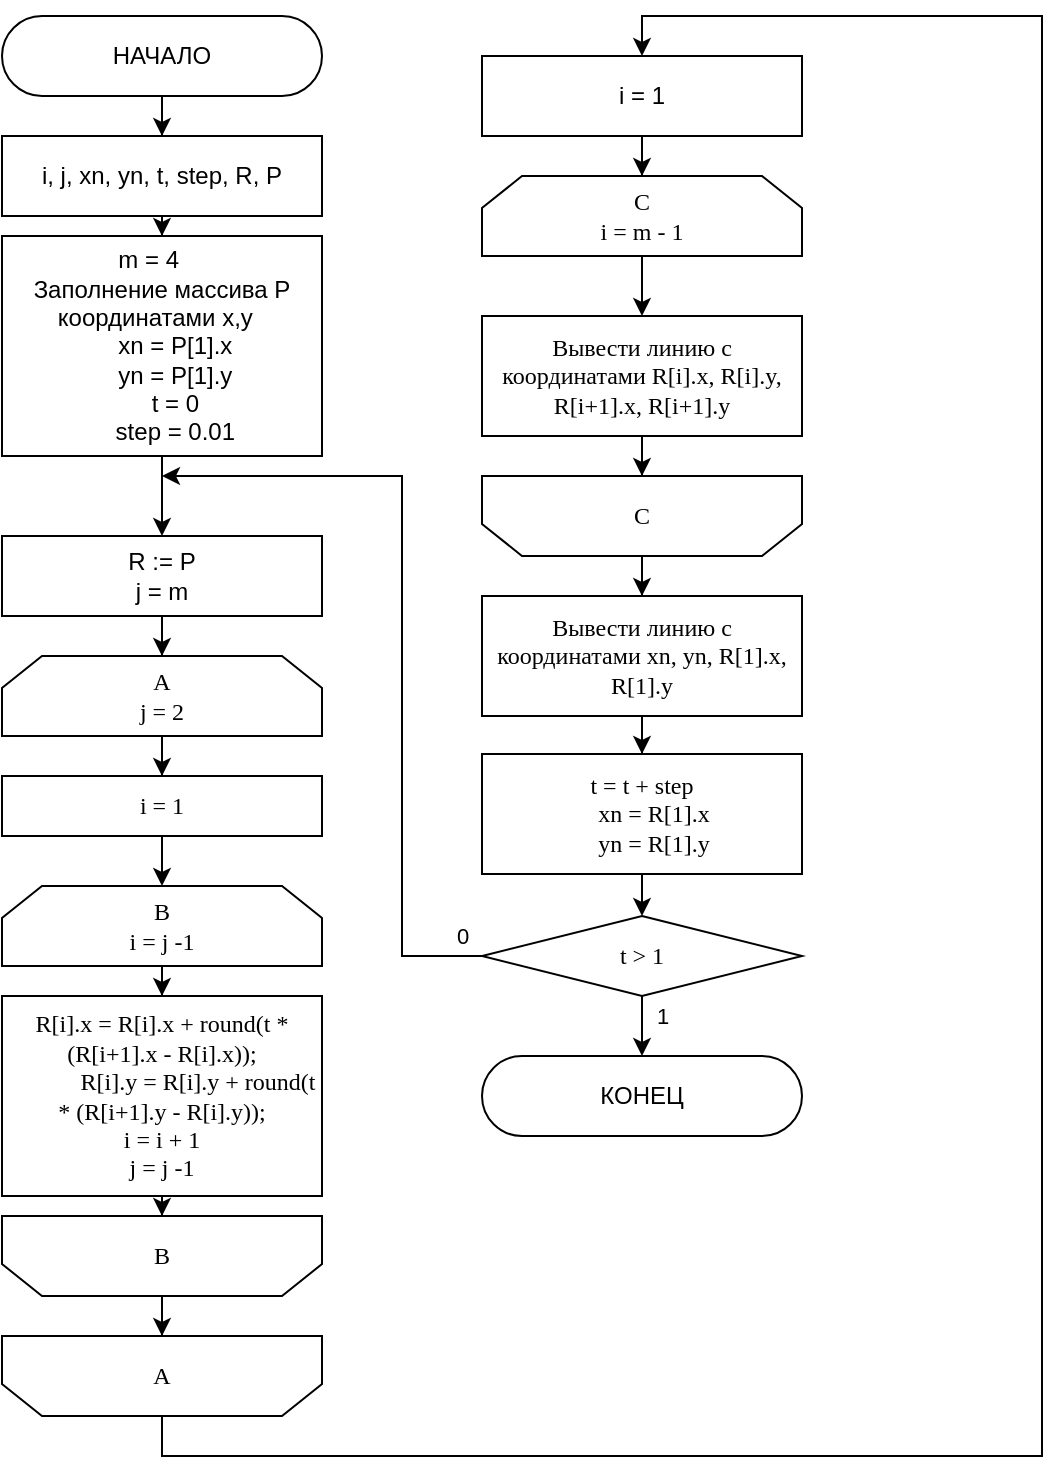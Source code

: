 <mxfile version="15.4.0" type="device"><diagram id="C5RBs43oDa-KdzZeNtuy" name="Page-1"><mxGraphModel dx="1342" dy="557" grid="1" gridSize="10" guides="1" tooltips="1" connect="1" arrows="1" fold="1" page="1" pageScale="1" pageWidth="827" pageHeight="1169" math="0" shadow="0"><root><mxCell id="WIyWlLk6GJQsqaUBKTNV-0"/><mxCell id="WIyWlLk6GJQsqaUBKTNV-1" parent="WIyWlLk6GJQsqaUBKTNV-0"/><mxCell id="OEikIWGQ-0koqTYH4zn0-0" value="" style="edgeStyle=orthogonalEdgeStyle;rounded=0;orthogonalLoop=1;jettySize=auto;html=1;" parent="WIyWlLk6GJQsqaUBKTNV-1" source="OEikIWGQ-0koqTYH4zn0-1" target="OEikIWGQ-0koqTYH4zn0-3" edge="1"><mxGeometry relative="1" as="geometry"/></mxCell><mxCell id="OEikIWGQ-0koqTYH4zn0-1" value="НАЧАЛО" style="rounded=1;whiteSpace=wrap;html=1;arcSize=50;strokeWidth=1;fontSize=12;" parent="WIyWlLk6GJQsqaUBKTNV-1" vertex="1"><mxGeometry x="40" y="40" width="160" height="40" as="geometry"/></mxCell><mxCell id="OEikIWGQ-0koqTYH4zn0-7" value="" style="edgeStyle=orthogonalEdgeStyle;rounded=0;orthogonalLoop=1;jettySize=auto;html=1;" parent="WIyWlLk6GJQsqaUBKTNV-1" source="OEikIWGQ-0koqTYH4zn0-3" target="OEikIWGQ-0koqTYH4zn0-6" edge="1"><mxGeometry relative="1" as="geometry"/></mxCell><mxCell id="OEikIWGQ-0koqTYH4zn0-3" value="i, j, xn, yn,&amp;nbsp;t, step,&amp;nbsp;R, P" style="rounded=0;whiteSpace=wrap;html=1;" parent="WIyWlLk6GJQsqaUBKTNV-1" vertex="1"><mxGeometry x="40" y="100" width="160" height="40" as="geometry"/></mxCell><mxCell id="OEikIWGQ-0koqTYH4zn0-9" value="" style="edgeStyle=orthogonalEdgeStyle;rounded=0;orthogonalLoop=1;jettySize=auto;html=1;" parent="WIyWlLk6GJQsqaUBKTNV-1" source="OEikIWGQ-0koqTYH4zn0-6" target="OEikIWGQ-0koqTYH4zn0-8" edge="1"><mxGeometry relative="1" as="geometry"/></mxCell><mxCell id="OEikIWGQ-0koqTYH4zn0-6" value="&lt;div&gt;m = 4&amp;nbsp; &amp;nbsp;&amp;nbsp;&lt;/div&gt;&lt;div&gt;Заполнение массива P координатами x,y&lt;span&gt;&amp;nbsp;&amp;nbsp;&lt;/span&gt;&lt;/div&gt;&lt;div&gt;&amp;nbsp; &amp;nbsp; xn = P[1].x&lt;/div&gt;&lt;div&gt;&amp;nbsp; &amp;nbsp; yn = P[1].y&lt;/div&gt;&lt;div&gt;&amp;nbsp; &amp;nbsp; t = 0&lt;/div&gt;&lt;div&gt;&amp;nbsp; &amp;nbsp; step = 0.01&lt;/div&gt;" style="rounded=0;whiteSpace=wrap;html=1;" parent="WIyWlLk6GJQsqaUBKTNV-1" vertex="1"><mxGeometry x="40" y="150" width="160" height="110" as="geometry"/></mxCell><mxCell id="OEikIWGQ-0koqTYH4zn0-11" value="" style="edgeStyle=orthogonalEdgeStyle;rounded=0;orthogonalLoop=1;jettySize=auto;html=1;" parent="WIyWlLk6GJQsqaUBKTNV-1" source="OEikIWGQ-0koqTYH4zn0-8" target="OEikIWGQ-0koqTYH4zn0-10" edge="1"><mxGeometry relative="1" as="geometry"/></mxCell><mxCell id="OEikIWGQ-0koqTYH4zn0-8" value="R := P&lt;br&gt;j = m" style="rounded=0;whiteSpace=wrap;html=1;" parent="WIyWlLk6GJQsqaUBKTNV-1" vertex="1"><mxGeometry x="40" y="300" width="160" height="40" as="geometry"/></mxCell><mxCell id="OEikIWGQ-0koqTYH4zn0-18" value="" style="edgeStyle=orthogonalEdgeStyle;rounded=0;orthogonalLoop=1;jettySize=auto;html=1;" parent="WIyWlLk6GJQsqaUBKTNV-1" source="OEikIWGQ-0koqTYH4zn0-10" target="OEikIWGQ-0koqTYH4zn0-17" edge="1"><mxGeometry relative="1" as="geometry"/></mxCell><mxCell id="OEikIWGQ-0koqTYH4zn0-10" value="A&lt;br&gt;j = 2" style="shape=loopLimit;whiteSpace=wrap;html=1;rounded=0;shadow=0;strokeWidth=1;fillColor=#ffffff;fontFamily=Times New Roman;fontSize=12;" parent="WIyWlLk6GJQsqaUBKTNV-1" vertex="1"><mxGeometry x="40" y="360" width="160" height="40" as="geometry"/></mxCell><mxCell id="OEikIWGQ-0koqTYH4zn0-21" value="" style="edgeStyle=orthogonalEdgeStyle;rounded=0;orthogonalLoop=1;jettySize=auto;html=1;" parent="WIyWlLk6GJQsqaUBKTNV-1" source="OEikIWGQ-0koqTYH4zn0-12" target="OEikIWGQ-0koqTYH4zn0-20" edge="1"><mxGeometry relative="1" as="geometry"/></mxCell><mxCell id="OEikIWGQ-0koqTYH4zn0-12" value="B&lt;br&gt;i = j -1" style="shape=loopLimit;whiteSpace=wrap;html=1;rounded=0;shadow=0;strokeWidth=1;fillColor=#ffffff;fontFamily=Times New Roman;fontSize=12;" parent="WIyWlLk6GJQsqaUBKTNV-1" vertex="1"><mxGeometry x="40" y="475" width="160" height="40" as="geometry"/></mxCell><mxCell id="OEikIWGQ-0koqTYH4zn0-19" value="" style="edgeStyle=orthogonalEdgeStyle;rounded=0;orthogonalLoop=1;jettySize=auto;html=1;" parent="WIyWlLk6GJQsqaUBKTNV-1" source="OEikIWGQ-0koqTYH4zn0-17" target="OEikIWGQ-0koqTYH4zn0-12" edge="1"><mxGeometry relative="1" as="geometry"/></mxCell><mxCell id="OEikIWGQ-0koqTYH4zn0-17" value="i = 1" style="whiteSpace=wrap;html=1;rounded=0;shadow=0;fontFamily=Times New Roman;strokeWidth=1;" parent="WIyWlLk6GJQsqaUBKTNV-1" vertex="1"><mxGeometry x="40" y="420" width="160" height="30" as="geometry"/></mxCell><mxCell id="OEikIWGQ-0koqTYH4zn0-23" value="" style="edgeStyle=orthogonalEdgeStyle;rounded=0;orthogonalLoop=1;jettySize=auto;html=1;" parent="WIyWlLk6GJQsqaUBKTNV-1" source="OEikIWGQ-0koqTYH4zn0-20" target="OEikIWGQ-0koqTYH4zn0-22" edge="1"><mxGeometry relative="1" as="geometry"/></mxCell><mxCell id="OEikIWGQ-0koqTYH4zn0-20" value="&lt;div&gt;R[i].x = R[i].x + round(t * (R[i+1].x - R[i].x));&lt;/div&gt;&lt;div&gt;&amp;nbsp; &amp;nbsp; &amp;nbsp; &amp;nbsp; &amp;nbsp; &amp;nbsp; R[i].y = R[i].y + round(t * (R[i+1].y - R[i].y));&lt;/div&gt;&lt;div&gt;i = i + 1&lt;/div&gt;&lt;div&gt;j = j -1&lt;/div&gt;" style="whiteSpace=wrap;html=1;rounded=0;shadow=0;fontFamily=Times New Roman;strokeWidth=1;" parent="WIyWlLk6GJQsqaUBKTNV-1" vertex="1"><mxGeometry x="40" y="530" width="160" height="100" as="geometry"/></mxCell><mxCell id="OEikIWGQ-0koqTYH4zn0-25" value="" style="edgeStyle=orthogonalEdgeStyle;rounded=0;orthogonalLoop=1;jettySize=auto;html=1;" parent="WIyWlLk6GJQsqaUBKTNV-1" source="OEikIWGQ-0koqTYH4zn0-22" target="OEikIWGQ-0koqTYH4zn0-24" edge="1"><mxGeometry relative="1" as="geometry"/></mxCell><mxCell id="OEikIWGQ-0koqTYH4zn0-22" value="B" style="shape=loopLimit;whiteSpace=wrap;html=1;rounded=0;shadow=0;strokeWidth=1;fillColor=#ffffff;fontFamily=Times New Roman;fontSize=12;direction=west;" parent="WIyWlLk6GJQsqaUBKTNV-1" vertex="1"><mxGeometry x="40" y="640" width="160" height="40" as="geometry"/></mxCell><mxCell id="OEikIWGQ-0koqTYH4zn0-29" value="" style="edgeStyle=orthogonalEdgeStyle;rounded=0;orthogonalLoop=1;jettySize=auto;html=1;exitX=0.5;exitY=0;exitDx=0;exitDy=0;entryX=0.5;entryY=0;entryDx=0;entryDy=0;" parent="WIyWlLk6GJQsqaUBKTNV-1" source="OEikIWGQ-0koqTYH4zn0-24" target="OEikIWGQ-0koqTYH4zn0-28" edge="1"><mxGeometry relative="1" as="geometry"><Array as="points"><mxPoint x="120" y="760"/><mxPoint x="560" y="760"/><mxPoint x="560" y="40"/><mxPoint x="360" y="40"/></Array></mxGeometry></mxCell><mxCell id="OEikIWGQ-0koqTYH4zn0-24" value="A" style="shape=loopLimit;whiteSpace=wrap;html=1;rounded=0;shadow=0;strokeWidth=1;fillColor=#ffffff;fontFamily=Times New Roman;fontSize=12;direction=west;" parent="WIyWlLk6GJQsqaUBKTNV-1" vertex="1"><mxGeometry x="40" y="700" width="160" height="40" as="geometry"/></mxCell><mxCell id="OEikIWGQ-0koqTYH4zn0-32" value="" style="edgeStyle=orthogonalEdgeStyle;rounded=0;orthogonalLoop=1;jettySize=auto;html=1;" parent="WIyWlLk6GJQsqaUBKTNV-1" source="OEikIWGQ-0koqTYH4zn0-26" target="OEikIWGQ-0koqTYH4zn0-31" edge="1"><mxGeometry relative="1" as="geometry"/></mxCell><mxCell id="OEikIWGQ-0koqTYH4zn0-26" value="C&lt;br&gt;i = m - 1" style="shape=loopLimit;whiteSpace=wrap;html=1;rounded=0;shadow=0;strokeWidth=1;fillColor=#ffffff;fontFamily=Times New Roman;fontSize=12;" parent="WIyWlLk6GJQsqaUBKTNV-1" vertex="1"><mxGeometry x="280" y="120" width="160" height="40" as="geometry"/></mxCell><mxCell id="OEikIWGQ-0koqTYH4zn0-30" value="" style="edgeStyle=orthogonalEdgeStyle;rounded=0;orthogonalLoop=1;jettySize=auto;html=1;" parent="WIyWlLk6GJQsqaUBKTNV-1" source="OEikIWGQ-0koqTYH4zn0-28" target="OEikIWGQ-0koqTYH4zn0-26" edge="1"><mxGeometry relative="1" as="geometry"/></mxCell><mxCell id="OEikIWGQ-0koqTYH4zn0-28" value="i = 1" style="rounded=0;whiteSpace=wrap;html=1;" parent="WIyWlLk6GJQsqaUBKTNV-1" vertex="1"><mxGeometry x="280" y="60" width="160" height="40" as="geometry"/></mxCell><mxCell id="OEikIWGQ-0koqTYH4zn0-34" value="" style="edgeStyle=orthogonalEdgeStyle;rounded=0;orthogonalLoop=1;jettySize=auto;html=1;" parent="WIyWlLk6GJQsqaUBKTNV-1" source="OEikIWGQ-0koqTYH4zn0-31" target="OEikIWGQ-0koqTYH4zn0-33" edge="1"><mxGeometry relative="1" as="geometry"/></mxCell><mxCell id="OEikIWGQ-0koqTYH4zn0-31" value="Вывести линию с координатами&amp;nbsp;R[i].x, R[i].y, R[i+1].x, R[i+1].y" style="whiteSpace=wrap;html=1;rounded=0;shadow=0;fontFamily=Times New Roman;strokeWidth=1;" parent="WIyWlLk6GJQsqaUBKTNV-1" vertex="1"><mxGeometry x="280" y="190" width="160" height="60" as="geometry"/></mxCell><mxCell id="OEikIWGQ-0koqTYH4zn0-36" value="" style="edgeStyle=orthogonalEdgeStyle;rounded=0;orthogonalLoop=1;jettySize=auto;html=1;" parent="WIyWlLk6GJQsqaUBKTNV-1" source="OEikIWGQ-0koqTYH4zn0-33" target="OEikIWGQ-0koqTYH4zn0-35" edge="1"><mxGeometry relative="1" as="geometry"/></mxCell><mxCell id="OEikIWGQ-0koqTYH4zn0-33" value="C" style="shape=loopLimit;whiteSpace=wrap;html=1;rounded=0;shadow=0;strokeWidth=1;fillColor=#ffffff;fontFamily=Times New Roman;fontSize=12;direction=west;" parent="WIyWlLk6GJQsqaUBKTNV-1" vertex="1"><mxGeometry x="280" y="270" width="160" height="40" as="geometry"/></mxCell><mxCell id="OEikIWGQ-0koqTYH4zn0-40" value="" style="edgeStyle=orthogonalEdgeStyle;rounded=0;orthogonalLoop=1;jettySize=auto;html=1;" parent="WIyWlLk6GJQsqaUBKTNV-1" source="OEikIWGQ-0koqTYH4zn0-35" target="OEikIWGQ-0koqTYH4zn0-39" edge="1"><mxGeometry relative="1" as="geometry"/></mxCell><mxCell id="OEikIWGQ-0koqTYH4zn0-35" value="Вывести линию с координатами&amp;nbsp;xn, yn, R[1].x, R[1].y" style="whiteSpace=wrap;html=1;rounded=0;shadow=0;fontFamily=Times New Roman;strokeWidth=1;" parent="WIyWlLk6GJQsqaUBKTNV-1" vertex="1"><mxGeometry x="280" y="330" width="160" height="60" as="geometry"/></mxCell><mxCell id="OEikIWGQ-0koqTYH4zn0-42" value="" style="edgeStyle=orthogonalEdgeStyle;rounded=0;orthogonalLoop=1;jettySize=auto;html=1;" parent="WIyWlLk6GJQsqaUBKTNV-1" source="OEikIWGQ-0koqTYH4zn0-39" target="OEikIWGQ-0koqTYH4zn0-41" edge="1"><mxGeometry relative="1" as="geometry"/></mxCell><mxCell id="OEikIWGQ-0koqTYH4zn0-39" value="&lt;div&gt;t = t + step&lt;/div&gt;&lt;div&gt;&amp;nbsp; &amp;nbsp; xn = R[1].x&lt;/div&gt;&lt;div&gt;&amp;nbsp; &amp;nbsp; yn = R[1].y&lt;/div&gt;" style="whiteSpace=wrap;html=1;rounded=0;shadow=0;fontFamily=Times New Roman;strokeWidth=1;" parent="WIyWlLk6GJQsqaUBKTNV-1" vertex="1"><mxGeometry x="280" y="409" width="160" height="60" as="geometry"/></mxCell><mxCell id="OEikIWGQ-0koqTYH4zn0-46" value="1" style="edgeStyle=orthogonalEdgeStyle;rounded=0;orthogonalLoop=1;jettySize=auto;html=1;" parent="WIyWlLk6GJQsqaUBKTNV-1" source="OEikIWGQ-0koqTYH4zn0-41" target="OEikIWGQ-0koqTYH4zn0-45" edge="1"><mxGeometry x="0.2" y="10" relative="1" as="geometry"><mxPoint as="offset"/></mxGeometry></mxCell><mxCell id="XmSVtla6qLgjoJnJHTmE-0" value="0" style="edgeStyle=orthogonalEdgeStyle;rounded=0;orthogonalLoop=1;jettySize=auto;html=1;" edge="1" parent="WIyWlLk6GJQsqaUBKTNV-1" source="OEikIWGQ-0koqTYH4zn0-41"><mxGeometry x="-0.95" y="-10" relative="1" as="geometry"><mxPoint x="120" y="270" as="targetPoint"/><Array as="points"><mxPoint x="240" y="510"/><mxPoint x="240" y="270"/></Array><mxPoint as="offset"/></mxGeometry></mxCell><mxCell id="OEikIWGQ-0koqTYH4zn0-41" value="t &amp;gt; 1" style="rhombus;whiteSpace=wrap;html=1;rounded=0;shadow=0;fontFamily=Times New Roman;strokeWidth=1;" parent="WIyWlLk6GJQsqaUBKTNV-1" vertex="1"><mxGeometry x="280" y="490" width="160" height="40" as="geometry"/></mxCell><mxCell id="OEikIWGQ-0koqTYH4zn0-45" value="КОНЕЦ" style="rounded=1;whiteSpace=wrap;html=1;arcSize=50;strokeWidth=1;fontSize=12;" parent="WIyWlLk6GJQsqaUBKTNV-1" vertex="1"><mxGeometry x="280" y="560" width="160" height="40" as="geometry"/></mxCell></root></mxGraphModel></diagram></mxfile>